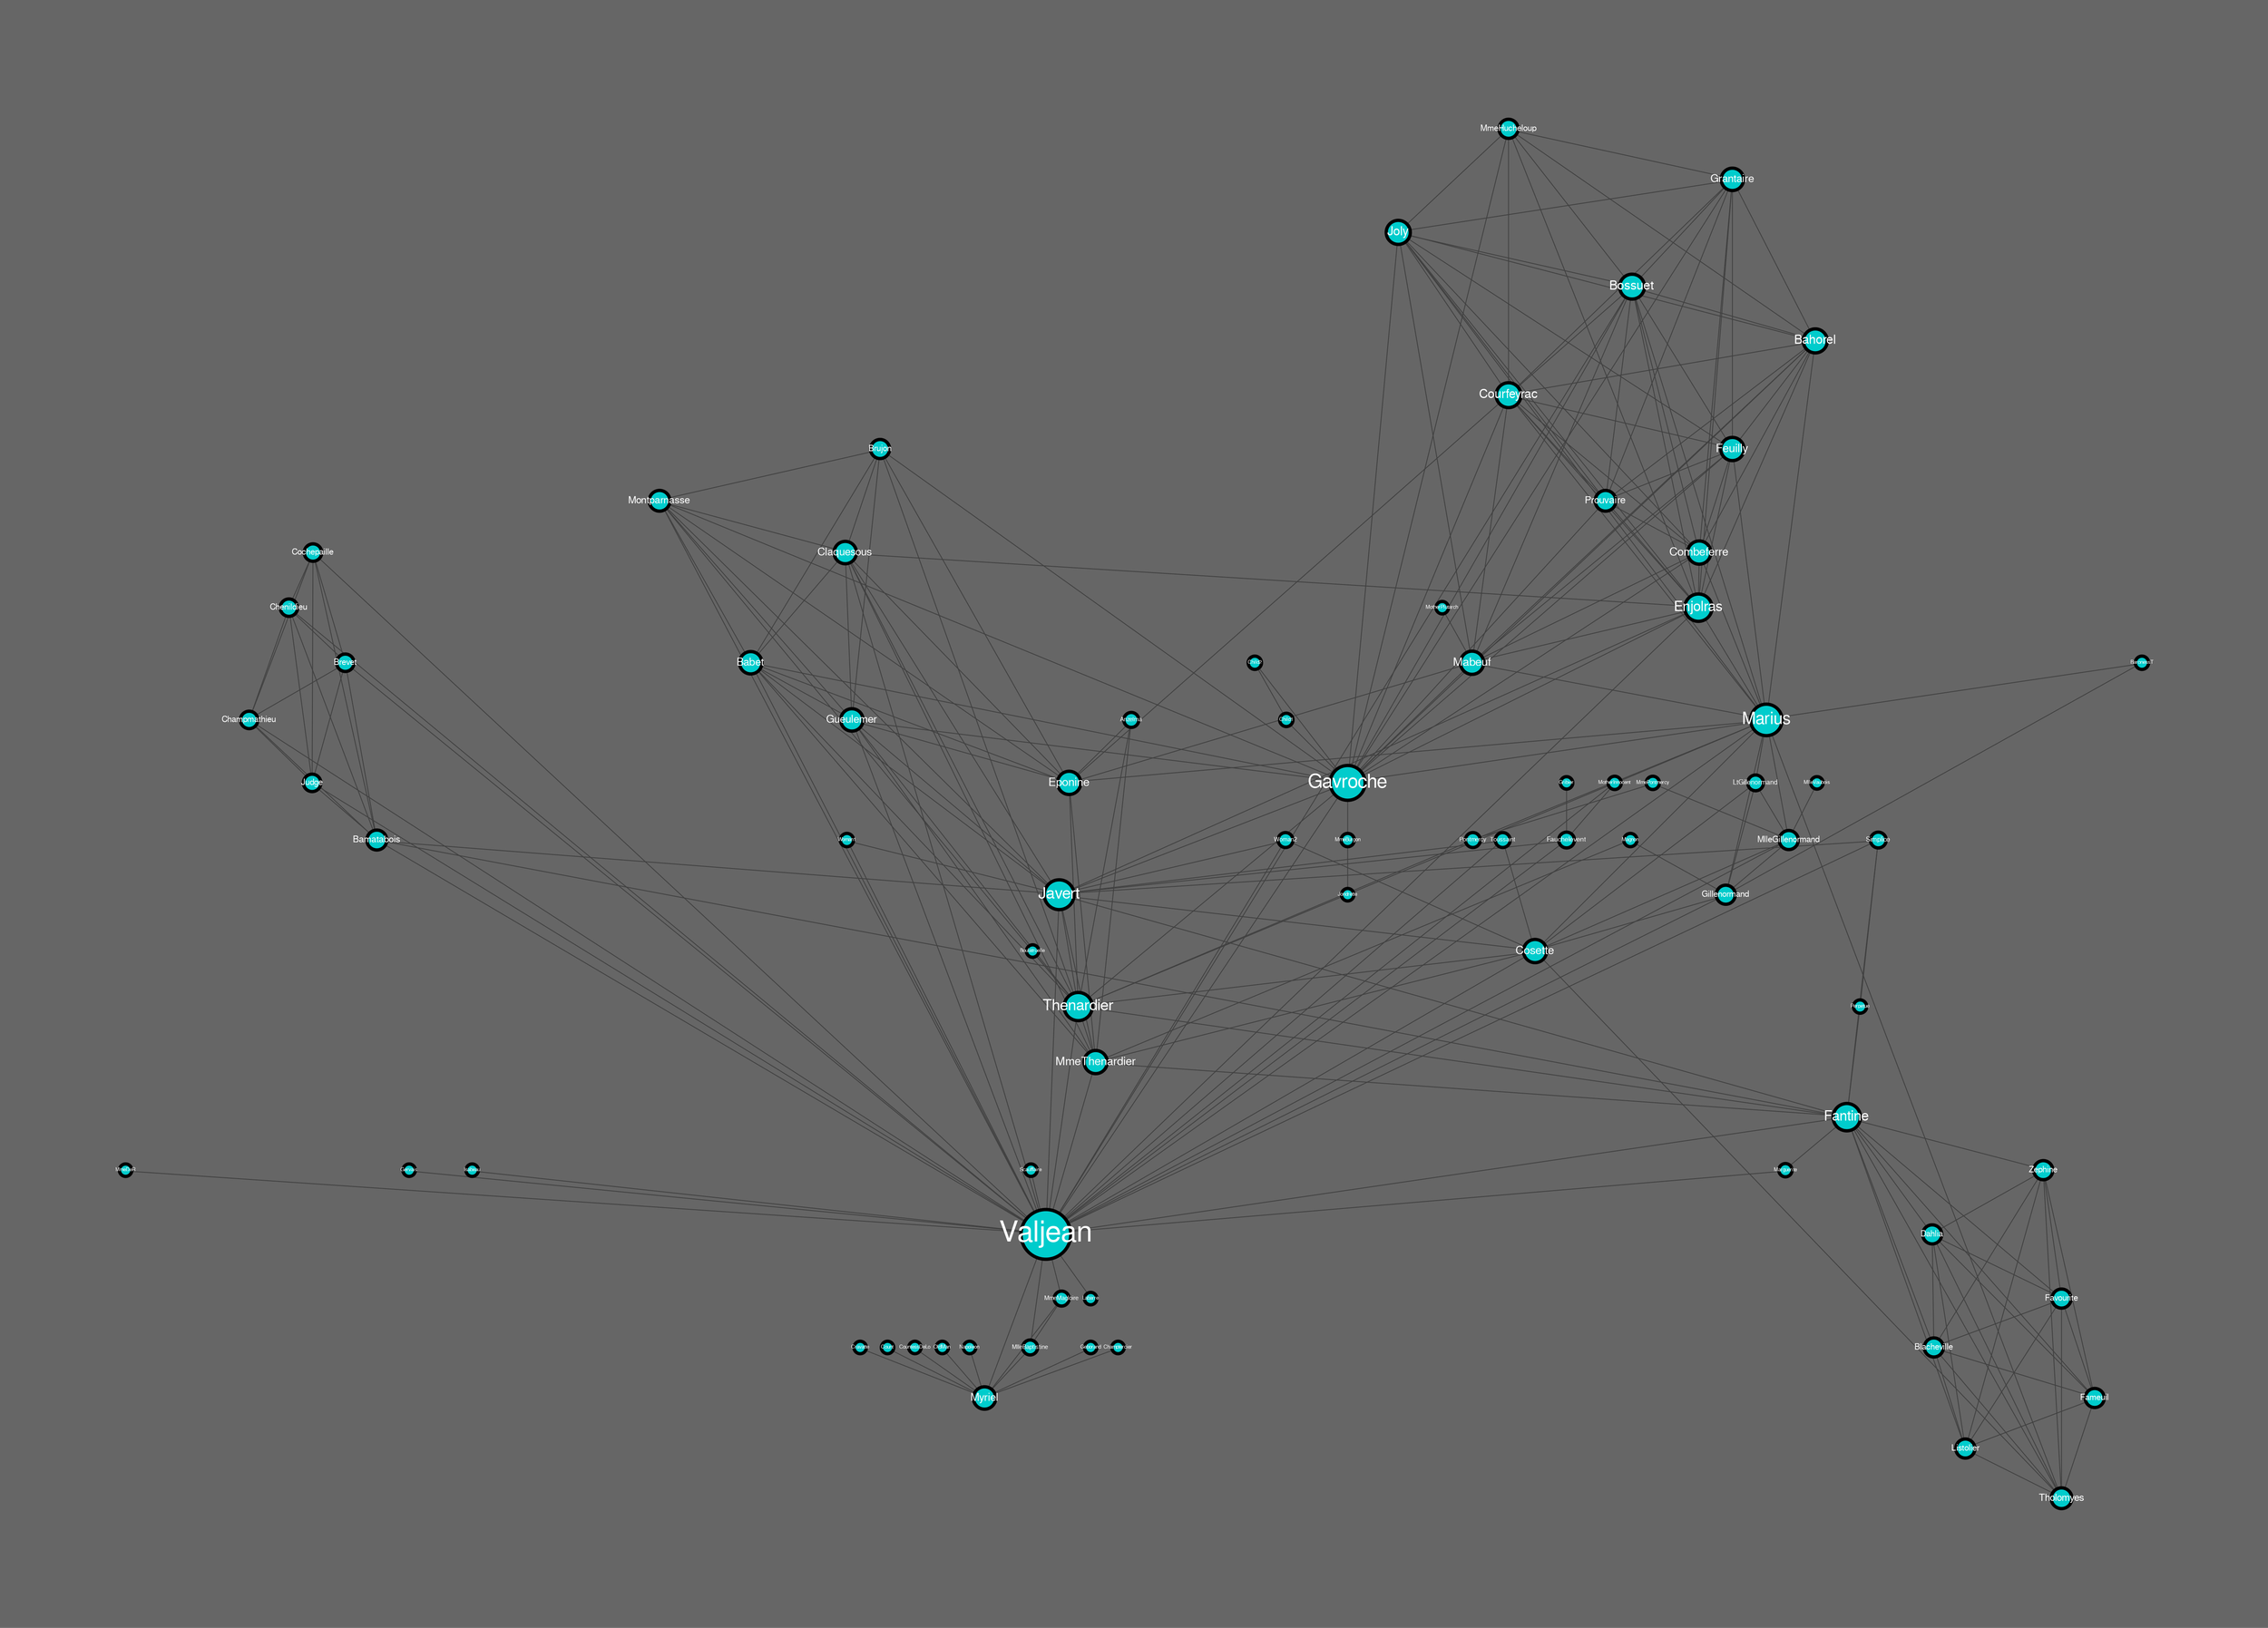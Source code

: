 graph "lesmis.gml" {
bgcolor = "#666666FF"
splines = "false"
outputorder = "edgesfirst"
esep = "0"
pad = "2"
node [label = "",penwidth = "4.000000",height = "0.555556",width = "0.833333",tooltip = "",color = "#000000FF",fillcolor = "#00CCCCFF",shape = "ellipse",style = "solid,filled",fontname = "FreeSans",fontsize = "14",fontcolor = "#FFFFFFFF",fixedsize = "true",labelloc = "c"]
edge [label = "",penwidth = "1.000000",tooltip = "",arrowhead = "none",arrowtail = "none",color = "#404040FF",fontname = "SansSerif.plain",fontsize = "10",fontcolor = "#000000FF",style = "solid",dir = "both"]
Champtercier [label = "Champtercier",height = "0.208333",width = "0.208333",pos = "42.018269,-484.779343",fontsize = "6"]
Jondrette [label = "Jondrette",height = "0.208333",width = "0.208333",pos = "158.976445,502.348739",fontsize = "6"]
Gervais [label = "Gervais",height = "0.208333",width = "0.208333",pos = "-141.546825,-222.947128",fontsize = "6"]
Gueulemer [label = "Gueulemer",height = "0.369048",width = "0.369048",pos = "-99.413830,51.656051",fontsize = "13"]
Fauchelevent [label = "Fauchelevent",height = "0.261905",width = "0.261905",pos = "130.609700,-56.794983",fontsize = "8"]
Listolier [label = "Listolier",height = "0.315476",width = "0.315476",pos = "-282.647045,125.413460",fontsize = "10"]
Blacheville [label = "Blacheville",height = "0.315476",width = "0.315476",pos = "-272.929638,0.375549",fontsize = "10"]
Cravatte [label = "Cravatte",height = "0.208333",width = "0.208333",pos = "167.109989,-432.980026",fontsize = "6"]
Count [label = "Count",height = "0.208333",width = "0.208333",pos = "237.185414,-417.144638",fontsize = "6"]
Claquesous [label = "Claquesous",height = "0.369048",width = "0.369048",pos = "15.612843,46.259094",fontsize = "13"]
Dahlia [label = "Dahlia",height = "0.315476",width = "0.315476",pos = "-357.802135,41.875488",fontsize = "10"]
CountessDeLo [label = "CountessDeLo",height = "0.208333",width = "0.208333",pos = "103.091130,-495.935043",fontsize = "6"]
Isabeau [label = "Isabeau",height = "0.208333",width = "0.208333",pos = "118.952824,-131.406876",fontsize = "6"]
Eponine [label = "Eponine",height = "0.386905",width = "0.386905",pos = "-30.472301,181.158188"]
Brevet [label = "Brevet",height = "0.297619",width = "0.297619",pos = "-76.540203,-248.039841",fontsize = "10"]
Perpetue [label = "Perpetue",height = "0.226190",width = "0.226190",pos = "-277.960033,-103.287399",fontsize = "6"]
BaronessT [label = "BaronessT",height = "0.226190",width = "0.226190",pos = "-135.397594,202.816578",fontsize = "6"]
Joly [label = "Joly",height = "0.404762",width = "0.404762",pos = "143.852711,188.476588",fontsize = "15"]
MotherPlutarch [label = "MotherPlutarch",height = "0.208333",width = "0.208333",pos = "-37.164013,419.926819",fontsize = "6"]
Pontmercy [label = "Pontmercy",height = "0.244048",width = "0.244048",pos = "136.695652,90.163391",fontsize = "7"]
Enjolras [label = "Enjolras",height = "0.458333",width = "0.458333",pos = "70.397312,134.293419",fontsize = "17"]
Marguerite [label = "Marguerite",height = "0.226190",width = "0.226190",pos = "-189.747051,-107.687393",fontsize = "6"]
Bossuet [label = "Bossuet",height = "0.422619",width = "0.422619",pos = "116.251118,139.376808",fontsize = "15"]
Combeferre [label = "Combeferre",height = "0.386905",width = "0.386905",pos = "60.877201,251.135151"]
Fantine [label = "Fantine",height = "0.458333",width = "0.458333",pos = "-186.770214,5.019607",fontsize = "17"]
Woman2 [label = "Woman2",height = "0.244048",width = "0.244048",pos = "-95.835735,-81.985336",fontsize = "7"]
MotherInnocent [label = "MotherInnocent",height = "0.226190",width = "0.226190",pos = "161.886296,-164.096543",fontsize = "6"]
OldMan [label = "OldMan",height = "0.208333",width = "0.208333",pos = "-5.483165,-433.701950",fontsize = "6"]
Babet [label = "Babet",height = "0.369048",width = "0.369048",pos = "33.200306,91.274994",fontsize = "13"]
Simplice [label = "Simplice",height = "0.261905",width = "0.261905",pos = "-147.103130,-87.543320",fontsize = "8"]
Gribier [label = "Gribier",height = "0.208333",width = "0.208333",pos = "282.226523,-104.972733",fontsize = "6"]
Grantaire [label = "Grantaire",height = "0.369048",width = "0.369048",pos = "194.199673,226.124451",fontsize = "13"]
Napoleon [label = "Napoleon",height = "0.208333",width = "0.208333",pos = "233.448780,-345.671799",fontsize = "6"]
Zephine [label = "Zephine",height = "0.315476",width = "0.315476",pos = "-328.119945,-12.133042",fontsize = "10"]
Cochepaille [label = "Cochepaille",height = "0.297619",width = "0.297619",pos = "29.315205,-192.317734",fontsize = "10"]
Bamatabois [label = "Bamatabois",height = "0.333333",width = "0.333333",pos = "-81.375072,-124.180283",fontsize = "11"]
MmeBurgon [label = "MmeBurgon",height = "0.226190",width = "0.226190",pos = "109.533680,377.228714",fontsize = "6"]
Mabeuf [label = "Mabeuf",height = "0.386905",width = "0.386905",pos = "9.180470,267.042786"]
Boulatruelle [label = "Boulatruelle",height = "0.208333",width = "0.208333",pos = "153.707035,31.578110",fontsize = "6"]
Montparnasse [label = "Montparnasse",height = "0.351190",width = "0.351190",pos = "-54.492962,59.185409",fontsize = "12"]
Favourite [label = "Favourite",height = "0.315476",width = "0.315476",pos = "-340.978222,101.344269",fontsize = "10"]
Anzelma [label = "Anzelma",height = "0.244048",width = "0.244048",pos = "-95.058178,234.497951",fontsize = "7"]
Labarre [label = "Labarre",height = "0.208333",width = "0.208333",pos = "172.144673,-96.499405",fontsize = "6"]
Myriel [label = "Myriel",height = "0.369048",width = "0.369048",pos = "100.816624,-349.576462",fontsize = "13"]
Prouvaire [label = "Prouvaire",height = "0.351190",width = "0.351190",pos = "159.735737,279.447609",fontsize = "12"]
Child2 [label = "Child2",height = "0.226190",width = "0.226190",pos = "-73.603710,318.342262",fontsize = "6"]
MmePontmercy [label = "MmePontmercy",height = "0.226190",width = "0.226190",pos = "243.672184,77.137581",fontsize = "6"]
MlleGillenormand [label = "MlleGillenormand",height = "0.315476",width = "0.315476",pos = "91.794270,36.894409",fontsize = "10"]
Magnon [label = "Magnon",height = "0.226190",width = "0.226190",pos = "-198.467418,183.134593",fontsize = "6"]
Gillenormand [label = "Gillenormand",height = "0.315476",width = "0.315476",pos = "-62.479015,104.795395",fontsize = "10"]
MlleVaubois [label = "MlleVaubois",height = "0.208333",width = "0.208333",pos = "255.968392,3.907730",fontsize = "6"]
Tholomyes [label = "Tholomyes",height = "0.351190",width = "0.351190",pos = "-201.766918,82.843445",fontsize = "12"]
LtGillenormand [label = "LtGillenormand",height = "0.261905",width = "0.261905",pos = "32.117756,0.390259",fontsize = "8"]
Champmathieu [label = "Champmathieu",height = "0.297619",width = "0.297619",pos = "-18.754284,-241.749405",fontsize = "10"]
Brujon [label = "Brujon",height = "0.315476",width = "0.315476",pos = "-89.207866,155.139370",fontsize = "10"]
Fameuil [label = "Fameuil",height = "0.315476",width = "0.315476",pos = "-280.962780,63.445572",fontsize = "10"]
Bahorel [label = "Bahorel",height = "0.404762",width = "0.404762",pos = "126.665348,233.643322",fontsize = "15"]
Courfeyrac [label = "Courfeyrac",height = "0.422619",width = "0.422619",pos = "87.584080,204.687013",fontsize = "15"]
Chenildieu [label = "Chenildieu",height = "0.297619",width = "0.297619",pos = "-18.535381,-159.023148",fontsize = "10"]
Scaufflaire [label = "Scaufflaire",height = "0.208333",width = "0.208333",pos = "-153.663952,-165.200028",fontsize = "6"]
MlleBaptistine [label = "MlleBaptistine",height = "0.244048",width = "0.244048",pos = "107.219853,-230.163986",fontsize = "7"]
Thenardier [label = "Thenardier",height = "0.476190",width = "0.476190",pos = "-19.325695,85.748146",fontsize = "18"]
Toussaint [label = "Toussaint",height = "0.244048",width = "0.244048",pos = "-137.205822,-38.464905",fontsize = "7"]
Javert [label = "Javert",height = "0.494048",width = "0.494048",pos = "-23.313915,-8.678314",fontsize = "19"]
Geborand [label = "Geborand",height = "0.208333",width = "0.208333",pos = "177.681019,-494.330429",fontsize = "6"]
Judge [label = "Judge",height = "0.297619",width = "0.297619",pos = "-92.984081,-188.325791",fontsize = "10"]
Marius [label = "Marius",height = "0.529762",width = "0.529762",pos = "10.528004,134.388351",fontsize = "20"]
MmeDeR [label = "MmeDeR",height = "0.208333",width = "0.208333",pos = "82.140843,-174.140854",fontsize = "6"]
Gavroche [label = "Gavroche",height = "0.583333",width = "0.583333",pos = "29.004689,182.595998",fontsize = "23"]
MmeMagloire [label = "MmeMagloire",height = "0.244048",width = "0.244048",pos = "28.769398,-261.451645",fontsize = "7"]
MmeThenardier [label = "MmeThenardier",height = "0.386905",width = "0.386905",pos = "-108.049572,101.198921"]
Feuilly [label = "Feuilly",height = "0.386905",width = "0.386905",pos = "95.542652,287.024467"]
MmeHucheloup [label = "MmeHucheloup",height = "0.315476",width = "0.315476",pos = "197.033581,147.194362",fontsize = "10"]
Valjean [label = "Valjean",height = "0.833333",pos = "-4.795299,-66.602188",fontsize = "35"]
Cosette [label = "Cosette",height = "0.386905",width = "0.386905",pos = "-74.481762,14.994873"]
Child1 [label = "Child1",height = "0.226190",width = "0.226190",pos = "17.806721,350.093857",fontsize = "6"]
Woman1 [label = "Woman1",height = "0.226190",width = "0.226190",pos = "69.880360,-93.807175",fontsize = "6"]
Fantine -- Dahlia 
Judge -- Valjean 
Bahorel -- Enjolras 
Cosette -- MmeThenardier 
Marius -- Tholomyes 
Count -- Myriel 
Grantaire -- Gavroche 
Valjean -- Labarre 
Eponine -- MmeThenardier 
Brujon -- Thenardier 
Gillenormand -- Cosette 
Gribier -- Fauchelevent 
Marius -- Thenardier 
Cosette -- Tholomyes 
Grantaire -- Courfeyrac 
Champmathieu -- Bamatabois 
Babet -- Thenardier 
Cochepaille -- Judge 
Mabeuf -- Marius 
Dahlia -- Listolier 
Thenardier -- Fantine 
Marius -- LtGillenormand 
Zephine -- Blacheville 
Grantaire -- Combeferre 
Bossuet -- Gavroche 
Feuilly -- Gavroche 
Courfeyrac -- Mabeuf 
Bahorel -- Prouvaire 
Grantaire -- Enjolras 
OldMan -- Myriel 
Eponine -- Thenardier 
Cosette -- Valjean 
Zephine -- Dahlia 
Marius -- Gavroche 
Courfeyrac -- Enjolras 
Chenildieu -- Brevet 
LtGillenormand -- Cosette 
Pontmercy -- Thenardier 
Gavroche -- MmeBurgon 
Boulatruelle -- Thenardier 
Joly -- Feuilly 
Courfeyrac -- Gavroche 
MmeMagloire -- MlleBaptistine 
Feuilly -- Combeferre 
Cravatte -- Myriel 
Thenardier -- Valjean 
Favourite -- Blacheville 
Babet -- Javert 
Zephine -- Favourite 
Feuilly -- Enjolras 
Babet -- MmeThenardier 
Gillenormand -- Valjean 
MotherInnocent -- Valjean 
Zephine -- Fameuil 
Child1 -- Gavroche 
Grantaire -- Prouvaire 
CountessDeLo -- Myriel 
Combeferre -- Gavroche 
Cosette -- Thenardier 
Bossuet -- Bahorel 
Toussaint -- Cosette 
Chenildieu -- Judge 
Chenildieu -- Champmathieu 
Bossuet -- Enjolras 
Courfeyrac -- Combeferre 
Champmathieu -- Valjean 
Prouvaire -- Combeferre 
Gueulemer -- Valjean 
Marius -- Eponine 
Woman2 -- Cosette 
Marius -- Valjean 
Toussaint -- Valjean 
Fantine -- Zephine 
Grantaire -- Bossuet 
MmeHucheloup -- Grantaire 
Bossuet -- Valjean 
Zephine -- Listolier 
Toussaint -- Javert 
Bossuet -- Prouvaire 
Listolier -- Tholomyes 
Marius -- MlleGillenormand 
Babet -- Valjean 
Bahorel -- Feuilly 
LtGillenormand -- Gillenormand 
Chenildieu -- Bamatabois 
BaronessT -- Gillenormand 
Favourite -- Tholomyes 
Fauchelevent -- Javert 
LtGillenormand -- MlleGillenormand 
Gavroche -- Thenardier 
Dahlia -- Fameuil 
Grantaire -- Bahorel 
Joly -- Gavroche 
Joly -- Enjolras 
Combeferre -- Mabeuf 
Gavroche -- Javert 
Bossuet -- Combeferre 
Prouvaire -- Gavroche 
Bamatabois -- Valjean 
Javert -- Fantine 
MotherInnocent -- Fauchelevent 
Champmathieu -- Judge 
Magnon -- MmeThenardier 
Champtercier -- Myriel 
Javert -- Valjean 
Chenildieu -- Valjean 
Montparnasse -- Thenardier 
Scaufflaire -- Valjean 
Gervais -- Valjean 
Zephine -- Tholomyes 
Geborand -- Myriel 
Dahlia -- Blacheville 
Fauchelevent -- Valjean 
Bossuet -- Feuilly 
Montparnasse -- Javert 
Montparnasse -- Claquesous 
Simplice -- Valjean 
Courfeyrac -- Marius 
Isabeau -- Valjean 
Bossuet -- Courfeyrac 
Claquesous -- Eponine 
MmeHucheloup -- Joly 
Prouvaire -- Enjolras 
Fantine -- Marguerite 
Bamatabois -- Javert 
Bossuet -- Marius 
Brujon -- Gueulemer 
Joly -- Courfeyrac 
Claquesous -- Valjean 
Combeferre -- Marius 
MmeDeR -- Valjean 
Fantine -- Favourite 
Babet -- Gavroche 
MmeHucheloup -- Enjolras 
Joly -- Bahorel 
MmeMagloire -- Myriel 
Woman1 -- Valjean 
Anzelma -- Thenardier 
Gueulemer -- Gavroche 
Dahlia -- Tholomyes 
Perpetue -- Fantine 
Fantine -- Valjean 
Marius -- Gillenormand 
Bahorel -- Mabeuf 
Gueulemer -- Thenardier 
Brevet -- Bamatabois 
Enjolras -- Marius 
Courfeyrac -- Feuilly 
Brujon -- Eponine 
Woman1 -- Javert 
Marius -- Pontmercy 
Joly -- Prouvaire 
Gueulemer -- MmeThenardier 
Simplice -- Perpetue 
Joly -- Marius 
Montparnasse -- Valjean 
Bahorel -- Combeferre 
Feuilly -- Mabeuf 
Bossuet -- Mabeuf 
Montparnasse -- Gueulemer 
Joly -- Bossuet 
Marius -- Cosette 
MmeHucheloup -- Courfeyrac 
Woman2 -- Valjean 
Fantine -- Listolier 
Enjolras -- Javert 
Claquesous -- Gueulemer 
Bahorel -- Gavroche 
Joly -- Combeferre 
Javert -- Thenardier 
Brujon -- Montparnasse 
Fantine -- Blacheville 
Bahorel -- Marius 
MmeHucheloup -- Gavroche 
Brevet -- Champmathieu 
Cochepaille -- Valjean 
Fantine -- Fameuil 
MlleGillenormand -- Gillenormand 
Enjolras -- Gavroche 
Favourite -- Fameuil 
MotherPlutarch -- Mabeuf 
Babet -- Eponine 
MlleVaubois -- MlleGillenormand 
Child2 -- Gavroche 
MlleBaptistine -- Myriel 
Thenardier -- MmeThenardier 
Blacheville -- Tholomyes 
Javert -- Cosette 
Woman2 -- Javert 
Combeferre -- Enjolras 
Montparnasse -- Babet 
Cochepaille -- Brevet 
Javert -- MmeThenardier 
Napoleon -- Myriel 
MmeBurgon -- Jondrette 
Claquesous -- Javert 
Anzelma -- MmeThenardier 
Favourite -- Listolier 
Mabeuf -- Eponine 
Grantaire -- Joly 
Montparnasse -- Gavroche 
Fameuil -- Listolier 
MlleGillenormand -- Cosette 
Mabeuf -- Gavroche 
Brujon -- Claquesous 
MmePontmercy -- Pontmercy 
Courfeyrac -- Prouvaire 
Cochepaille -- Chenildieu 
MmeHucheloup -- Bossuet 
Claquesous -- Thenardier 
Magnon -- Gillenormand 
Enjolras -- Mabeuf 
Cochepaille -- Champmathieu 
Fameuil -- Tholomyes 
Judge -- Bamatabois 
Courfeyrac -- Eponine 
Child2 -- Child1 
MmeThenardier -- Fantine 
Claquesous -- Enjolras 
Brujon -- Babet 
Bahorel -- Courfeyrac 
MmeHucheloup -- Bahorel 
Brujon -- Gavroche 
Grantaire -- Feuilly 
Valjean -- MmeMagloire 
Marguerite -- Valjean 
BaronessT -- Marius 
Blacheville -- Fameuil 
MmePontmercy -- MlleGillenormand 
Gueulemer -- Javert 
Simplice -- Fantine 
Bamatabois -- Fantine 
Valjean -- MlleBaptistine 
Valjean -- Myriel 
MmeThenardier -- Valjean 
Montparnasse -- Eponine 
Claquesous -- Babet 
Fantine -- Tholomyes 
Gavroche -- Valjean 
Babet -- Gueulemer 
Cochepaille -- Bamatabois 
Anzelma -- Eponine 
Blacheville -- Listolier 
Joly -- Mabeuf 
Enjolras -- Valjean 
Feuilly -- Prouvaire 
Claquesous -- MmeThenardier 
Brevet -- Valjean 
Brevet -- Judge 
Simplice -- Javert 
Feuilly -- Marius 
Dahlia -- Favourite 
MlleGillenormand -- Valjean 
Gueulemer -- Eponine 
}